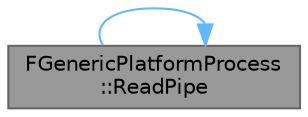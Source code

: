 digraph "FGenericPlatformProcess::ReadPipe"
{
 // INTERACTIVE_SVG=YES
 // LATEX_PDF_SIZE
  bgcolor="transparent";
  edge [fontname=Helvetica,fontsize=10,labelfontname=Helvetica,labelfontsize=10];
  node [fontname=Helvetica,fontsize=10,shape=box,height=0.2,width=0.4];
  rankdir="LR";
  Node1 [id="Node000001",label="FGenericPlatformProcess\l::ReadPipe",height=0.2,width=0.4,color="gray40", fillcolor="grey60", style="filled", fontcolor="black",tooltip="Reads all pending data from an anonymous pipe, such as STDOUT or STDERROR of a process."];
  Node1 -> Node1 [id="edge1_Node000001_Node000001",color="steelblue1",style="solid",tooltip=" "];
}
